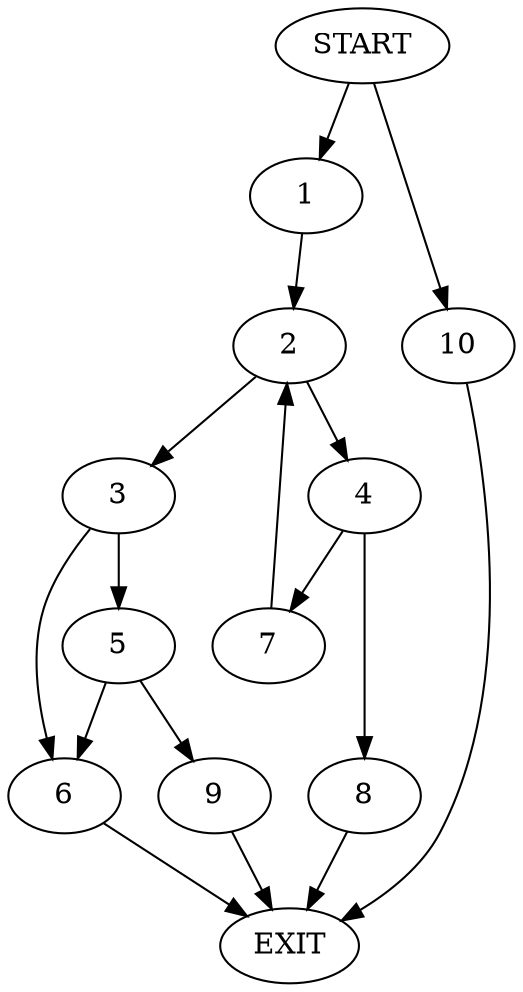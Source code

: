 digraph {
0 [label="START"]
11 [label="EXIT"]
0 -> 1
1 -> 2
2 -> 3
2 -> 4
3 -> 5
3 -> 6
4 -> 7
4 -> 8
8 -> 11
7 -> 2
5 -> 6
5 -> 9
6 -> 11
9 -> 11
0 -> 10
10 -> 11
}
